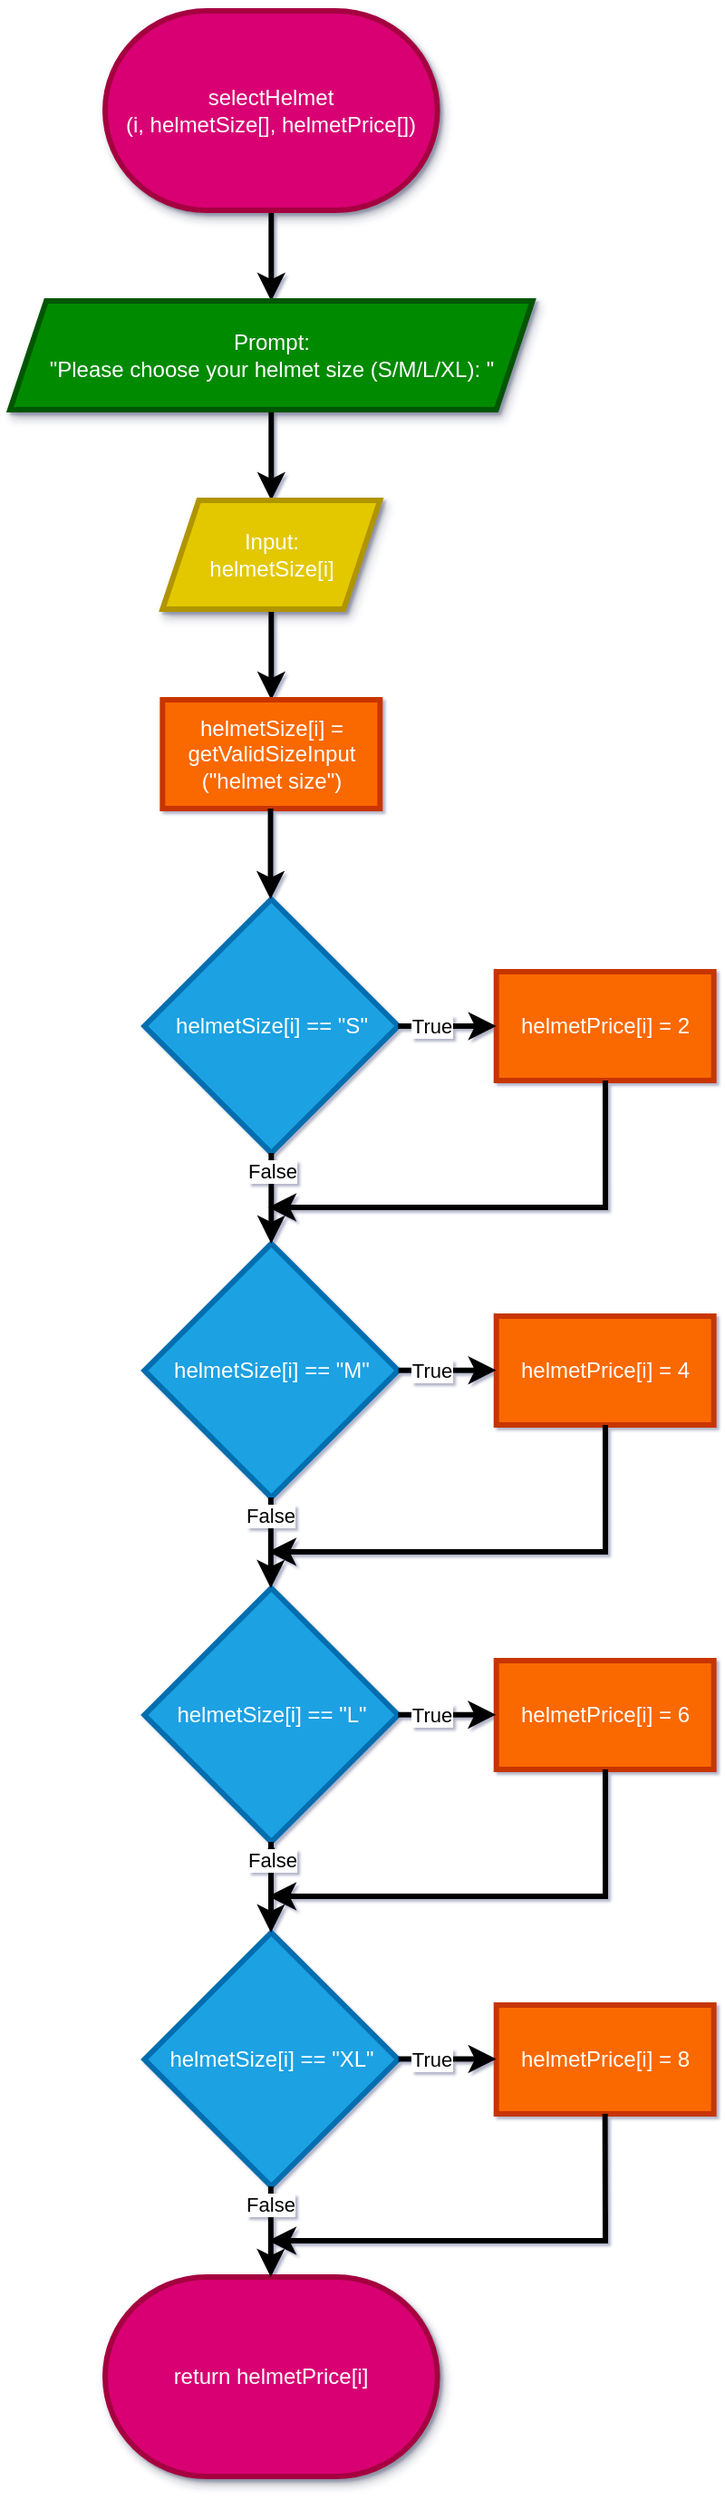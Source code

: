 <mxfile>
    <diagram id="Fp96KT5mVXTfN0SuO6Ad" name="Page-1">
        <mxGraphModel dx="451" dy="363" grid="1" gridSize="10" guides="1" tooltips="1" connect="1" arrows="1" fold="1" page="0" pageScale="1" pageWidth="827" pageHeight="1169" math="0" shadow="1">
            <root>
                <mxCell id="0"/>
                <mxCell id="1" parent="0"/>
                <mxCell id="15" value="" style="edgeStyle=none;html=1;strokeWidth=3;" parent="1" source="2" target="10" edge="1">
                    <mxGeometry relative="1" as="geometry"/>
                </mxCell>
                <mxCell id="2" value="selectHelmet&lt;br&gt;(i, helmetSize[], helmetPrice[])" style="strokeWidth=3;html=1;shape=mxgraph.flowchart.terminator;whiteSpace=wrap;fillColor=#d80073;strokeColor=#A50040;shadow=1;fontColor=#ffffff;" parent="1" vertex="1">
                    <mxGeometry x="80" y="50" width="183.33" height="110" as="geometry"/>
                </mxCell>
                <mxCell id="19" value="" style="edgeStyle=none;html=1;strokeWidth=3;" parent="1" source="10" target="18" edge="1">
                    <mxGeometry relative="1" as="geometry"/>
                </mxCell>
                <mxCell id="10" value="&lt;span style=&quot;color: rgb(255, 255, 255);&quot;&gt;Prompt:&lt;/span&gt;&lt;br&gt;&lt;span style=&quot;color: rgb(255, 255, 255);&quot;&gt;&quot;Please choose your helmet size (S/M/L/XL): &quot;&lt;/span&gt;" style="shape=parallelogram;perimeter=parallelogramPerimeter;whiteSpace=wrap;html=1;fixedSize=1;fillColor=#008a00;strokeColor=#005700;fontColor=#ffffff;strokeWidth=3;shadow=1;" parent="1" vertex="1">
                    <mxGeometry x="27.5" y="210" width="288.33" height="60" as="geometry"/>
                </mxCell>
                <mxCell id="21" value="" style="edgeStyle=none;html=1;strokeWidth=3;" parent="1" source="18" edge="1">
                    <mxGeometry relative="1" as="geometry">
                        <mxPoint x="171.676" y="430" as="targetPoint"/>
                    </mxGeometry>
                </mxCell>
                <mxCell id="18" value="Input:&lt;br&gt;helmetSize[i]" style="shape=parallelogram;perimeter=parallelogramPerimeter;whiteSpace=wrap;html=1;fixedSize=1;fillColor=#e3c800;strokeColor=#B09500;fontColor=#FFFFFF;strokeWidth=3;shadow=1;labelBackgroundColor=none;labelBorderColor=none;textShadow=0;" parent="1" vertex="1">
                    <mxGeometry x="111.665" y="320" width="120" height="60" as="geometry"/>
                </mxCell>
                <mxCell id="34" value="helmetSize[i] == &quot;S&quot;" style="rhombus;whiteSpace=wrap;html=1;fillColor=#1ba1e2;fontColor=#ffffff;strokeColor=#006EAF;strokeWidth=3;" parent="1" vertex="1">
                    <mxGeometry x="101.67" y="540" width="140" height="140" as="geometry"/>
                </mxCell>
                <mxCell id="38" value="helmetPrice[i] = 2" style="whiteSpace=wrap;html=1;fillColor=#fa6800;strokeColor=#C73500;fontColor=#FFFFFF;strokeWidth=3;" parent="1" vertex="1">
                    <mxGeometry x="295.84" y="580" width="120" height="60" as="geometry"/>
                </mxCell>
                <mxCell id="42" value="" style="edgeStyle=none;html=1;strokeWidth=3;exitX=0.5;exitY=1;exitDx=0;exitDy=0;rounded=0;curved=0;" parent="1" edge="1">
                    <mxGeometry relative="1" as="geometry">
                        <mxPoint x="355.97" y="640" as="sourcePoint"/>
                        <mxPoint x="170" y="710" as="targetPoint"/>
                        <Array as="points">
                            <mxPoint x="356" y="710"/>
                        </Array>
                    </mxGeometry>
                </mxCell>
                <mxCell id="43" value="helmetSize[i] == &quot;M&quot;" style="rhombus;whiteSpace=wrap;html=1;fillColor=#1ba1e2;fontColor=#ffffff;strokeColor=#006EAF;strokeWidth=3;" parent="1" vertex="1">
                    <mxGeometry x="101.67" y="730" width="140" height="140" as="geometry"/>
                </mxCell>
                <mxCell id="44" value="helmetPrice[i] = 4" style="whiteSpace=wrap;html=1;fillColor=#fa6800;strokeColor=#C73500;fontColor=#FFFFFF;strokeWidth=3;" parent="1" vertex="1">
                    <mxGeometry x="295.84" y="770" width="120" height="60" as="geometry"/>
                </mxCell>
                <mxCell id="47" value="" style="edgeStyle=none;html=1;strokeWidth=3;exitX=0.5;exitY=1;exitDx=0;exitDy=0;rounded=0;curved=0;" parent="1" edge="1">
                    <mxGeometry relative="1" as="geometry">
                        <mxPoint x="355.97" y="830" as="sourcePoint"/>
                        <mxPoint x="170" y="900" as="targetPoint"/>
                        <Array as="points">
                            <mxPoint x="356" y="900"/>
                        </Array>
                    </mxGeometry>
                </mxCell>
                <mxCell id="48" value="helmetSize[i] == &quot;L&quot;" style="rhombus;whiteSpace=wrap;html=1;fillColor=#1ba1e2;fontColor=#ffffff;strokeColor=#006EAF;strokeWidth=3;" parent="1" vertex="1">
                    <mxGeometry x="101.67" y="920" width="140" height="140" as="geometry"/>
                </mxCell>
                <mxCell id="49" value="helmetPrice[i] = 6" style="whiteSpace=wrap;html=1;fillColor=#fa6800;strokeColor=#C73500;fontColor=#FFFFFF;strokeWidth=3;" parent="1" vertex="1">
                    <mxGeometry x="295.84" y="960" width="120" height="60" as="geometry"/>
                </mxCell>
                <mxCell id="52" value="" style="edgeStyle=none;html=1;strokeWidth=3;exitX=0.5;exitY=1;exitDx=0;exitDy=0;rounded=0;curved=0;" parent="1" edge="1">
                    <mxGeometry relative="1" as="geometry">
                        <mxPoint x="355.97" y="1020" as="sourcePoint"/>
                        <mxPoint x="170" y="1090" as="targetPoint"/>
                        <Array as="points">
                            <mxPoint x="356" y="1090"/>
                        </Array>
                    </mxGeometry>
                </mxCell>
                <mxCell id="94" value="" style="edgeStyle=none;html=1;" edge="1" parent="1" source="53" target="48">
                    <mxGeometry relative="1" as="geometry"/>
                </mxCell>
                <mxCell id="53" value="helmetSize[i] == &quot;XL&quot;" style="rhombus;whiteSpace=wrap;html=1;fillColor=#1ba1e2;fontColor=#ffffff;strokeColor=#006EAF;strokeWidth=3;" parent="1" vertex="1">
                    <mxGeometry x="101.67" y="1110" width="140" height="140" as="geometry"/>
                </mxCell>
                <mxCell id="54" value="helmetPrice[i] = 8" style="whiteSpace=wrap;html=1;fillColor=#fa6800;strokeColor=#C73500;fontColor=#FFFFFF;strokeWidth=3;" parent="1" vertex="1">
                    <mxGeometry x="295.84" y="1150" width="120" height="60" as="geometry"/>
                </mxCell>
                <mxCell id="57" value="" style="edgeStyle=none;html=1;strokeWidth=3;exitX=0.5;exitY=1;exitDx=0;exitDy=0;rounded=0;curved=0;" parent="1" edge="1" source="54">
                    <mxGeometry relative="1" as="geometry">
                        <mxPoint x="355.97" y="1210" as="sourcePoint"/>
                        <mxPoint x="170" y="1280" as="targetPoint"/>
                        <Array as="points">
                            <mxPoint x="356" y="1280"/>
                        </Array>
                    </mxGeometry>
                </mxCell>
                <mxCell id="58" value="return helmetPrice[i]" style="strokeWidth=3;html=1;shape=mxgraph.flowchart.terminator;whiteSpace=wrap;fillColor=#d80073;strokeColor=#A50040;shadow=1;fontColor=#ffffff;" parent="1" vertex="1">
                    <mxGeometry x="80" y="1300" width="183.33" height="110" as="geometry"/>
                </mxCell>
                <mxCell id="85" value="&lt;font style=&quot;color: rgb(255, 255, 255);&quot;&gt;helmetSize[i] =&lt;/font&gt;&lt;div&gt;&lt;font style=&quot;color: rgb(255, 255, 255);&quot;&gt;getValidSizeInput&lt;br&gt;(&quot;helmet size&quot;)&lt;/font&gt;&lt;/div&gt;" style="whiteSpace=wrap;html=1;fillColor=#fa6800;fontColor=#000000;strokeColor=#C73500;strokeWidth=3;" vertex="1" parent="1">
                    <mxGeometry x="111.66" y="430" width="120" height="60" as="geometry"/>
                </mxCell>
                <mxCell id="86" value="" style="edgeStyle=none;orthogonalLoop=1;jettySize=auto;html=1;strokeWidth=3;" edge="1" parent="1">
                    <mxGeometry width="100" relative="1" as="geometry">
                        <mxPoint x="171.28" y="490" as="sourcePoint"/>
                        <mxPoint x="171.28" y="540" as="targetPoint"/>
                        <Array as="points"/>
                    </mxGeometry>
                </mxCell>
                <mxCell id="87" value="True" style="edgeStyle=none;orthogonalLoop=1;jettySize=auto;html=1;exitX=1;exitY=0.5;exitDx=0;exitDy=0;entryX=0;entryY=0.5;entryDx=0;entryDy=0;strokeWidth=3;" edge="1" parent="1" source="34" target="38">
                    <mxGeometry x="-0.323" width="100" relative="1" as="geometry">
                        <mxPoint x="230" y="640" as="sourcePoint"/>
                        <mxPoint x="330" y="640" as="targetPoint"/>
                        <Array as="points"/>
                        <mxPoint as="offset"/>
                    </mxGeometry>
                </mxCell>
                <mxCell id="88" value="False" style="edgeStyle=none;orthogonalLoop=1;jettySize=auto;html=1;entryX=0.5;entryY=0;entryDx=0;entryDy=0;exitX=0.5;exitY=1;exitDx=0;exitDy=0;strokeWidth=3;" edge="1" parent="1" source="34" target="43">
                    <mxGeometry x="-0.6" width="100" relative="1" as="geometry">
                        <mxPoint x="160" y="670" as="sourcePoint"/>
                        <mxPoint x="260" y="670" as="targetPoint"/>
                        <Array as="points"/>
                        <mxPoint as="offset"/>
                    </mxGeometry>
                </mxCell>
                <mxCell id="89" value="True" style="edgeStyle=none;orthogonalLoop=1;jettySize=auto;html=1;exitX=1;exitY=0.5;exitDx=0;exitDy=0;entryX=0;entryY=0.5;entryDx=0;entryDy=0;strokeWidth=3;" edge="1" parent="1">
                    <mxGeometry x="-0.323" width="100" relative="1" as="geometry">
                        <mxPoint x="241.84" y="799.84" as="sourcePoint"/>
                        <mxPoint x="295.84" y="799.84" as="targetPoint"/>
                        <Array as="points"/>
                        <mxPoint as="offset"/>
                    </mxGeometry>
                </mxCell>
                <mxCell id="90" value="True" style="edgeStyle=none;orthogonalLoop=1;jettySize=auto;html=1;exitX=1;exitY=0.5;exitDx=0;exitDy=0;entryX=0;entryY=0.5;entryDx=0;entryDy=0;strokeWidth=3;" edge="1" parent="1">
                    <mxGeometry x="-0.323" width="100" relative="1" as="geometry">
                        <mxPoint x="241.67" y="989.84" as="sourcePoint"/>
                        <mxPoint x="295.67" y="989.84" as="targetPoint"/>
                        <Array as="points"/>
                        <mxPoint as="offset"/>
                    </mxGeometry>
                </mxCell>
                <mxCell id="91" value="True" style="edgeStyle=none;orthogonalLoop=1;jettySize=auto;html=1;exitX=1;exitY=0.5;exitDx=0;exitDy=0;entryX=0;entryY=0.5;entryDx=0;entryDy=0;strokeWidth=3;" edge="1" parent="1">
                    <mxGeometry x="-0.323" width="100" relative="1" as="geometry">
                        <mxPoint x="241.84" y="1179.76" as="sourcePoint"/>
                        <mxPoint x="295.84" y="1179.76" as="targetPoint"/>
                        <Array as="points"/>
                        <mxPoint as="offset"/>
                    </mxGeometry>
                </mxCell>
                <mxCell id="92" value="False" style="edgeStyle=none;orthogonalLoop=1;jettySize=auto;html=1;entryX=0.5;entryY=0;entryDx=0;entryDy=0;exitX=0.5;exitY=1;exitDx=0;exitDy=0;strokeWidth=3;" edge="1" parent="1">
                    <mxGeometry x="-0.6" width="100" relative="1" as="geometry">
                        <mxPoint x="171.43" y="870" as="sourcePoint"/>
                        <mxPoint x="171.43" y="920" as="targetPoint"/>
                        <Array as="points"/>
                        <mxPoint as="offset"/>
                    </mxGeometry>
                </mxCell>
                <mxCell id="93" value="False" style="edgeStyle=none;orthogonalLoop=1;jettySize=auto;html=1;entryX=0.5;entryY=0;entryDx=0;entryDy=0;exitX=0.5;exitY=1;exitDx=0;exitDy=0;strokeWidth=3;" edge="1" parent="1">
                    <mxGeometry x="-0.6" width="100" relative="1" as="geometry">
                        <mxPoint x="171.5" y="1060" as="sourcePoint"/>
                        <mxPoint x="171.5" y="1110" as="targetPoint"/>
                        <Array as="points"/>
                        <mxPoint as="offset"/>
                    </mxGeometry>
                </mxCell>
                <mxCell id="95" value="False" style="edgeStyle=none;orthogonalLoop=1;jettySize=auto;html=1;entryX=0.5;entryY=0;entryDx=0;entryDy=0;exitX=0.5;exitY=1;exitDx=0;exitDy=0;strokeWidth=3;" edge="1" parent="1">
                    <mxGeometry x="-0.6" width="100" relative="1" as="geometry">
                        <mxPoint x="171.43" y="1250" as="sourcePoint"/>
                        <mxPoint x="171.43" y="1300" as="targetPoint"/>
                        <Array as="points"/>
                        <mxPoint as="offset"/>
                    </mxGeometry>
                </mxCell>
            </root>
        </mxGraphModel>
    </diagram>
</mxfile>